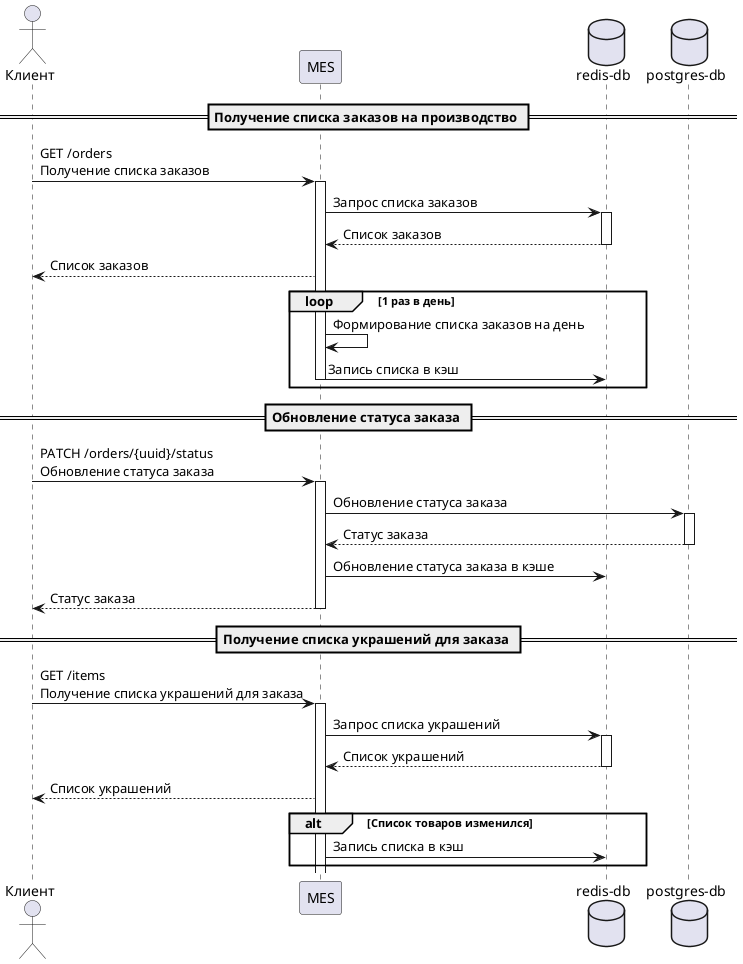 @startuml

actor "Клиент" as client
participant "MES" as mes
database "redis-db" as redis
database "postgres-db" as pg

== Получение списка заказов на производство ==
client -> mes: GET /orders\nПолучение списка заказов
activate mes

mes -> redis: Запрос списка заказов
activate redis
redis --> mes: Список заказов
deactivate redis
mes --> client: Список заказов

loop 1 раз в день
mes -> mes: Формирование списка заказов на день

mes -> redis: Запись списка в кэш
deactivate mes
end

== Обновление статуса заказа ==
client -> mes: PATCH /orders/{uuid}/status\nОбновление статуса заказа
activate mes

mes -> pg: Обновление статуса заказа
activate pg
pg --> mes: Статус заказа
deactivate pg
mes -> redis: Обновление статуса заказа в кэше
mes --> client: Статус заказа
deactivate mes

== Получение списка украшений для заказа ==
client -> mes: GET /items\nПолучение списка украшений для заказа
activate mes

mes -> redis: Запрос списка украшений
activate redis
redis --> mes: Список украшений
deactivate redis
mes --> client: Список украшений

alt Список товаров изменился
mes -> redis: Запись списка в кэш
end


@enduml
